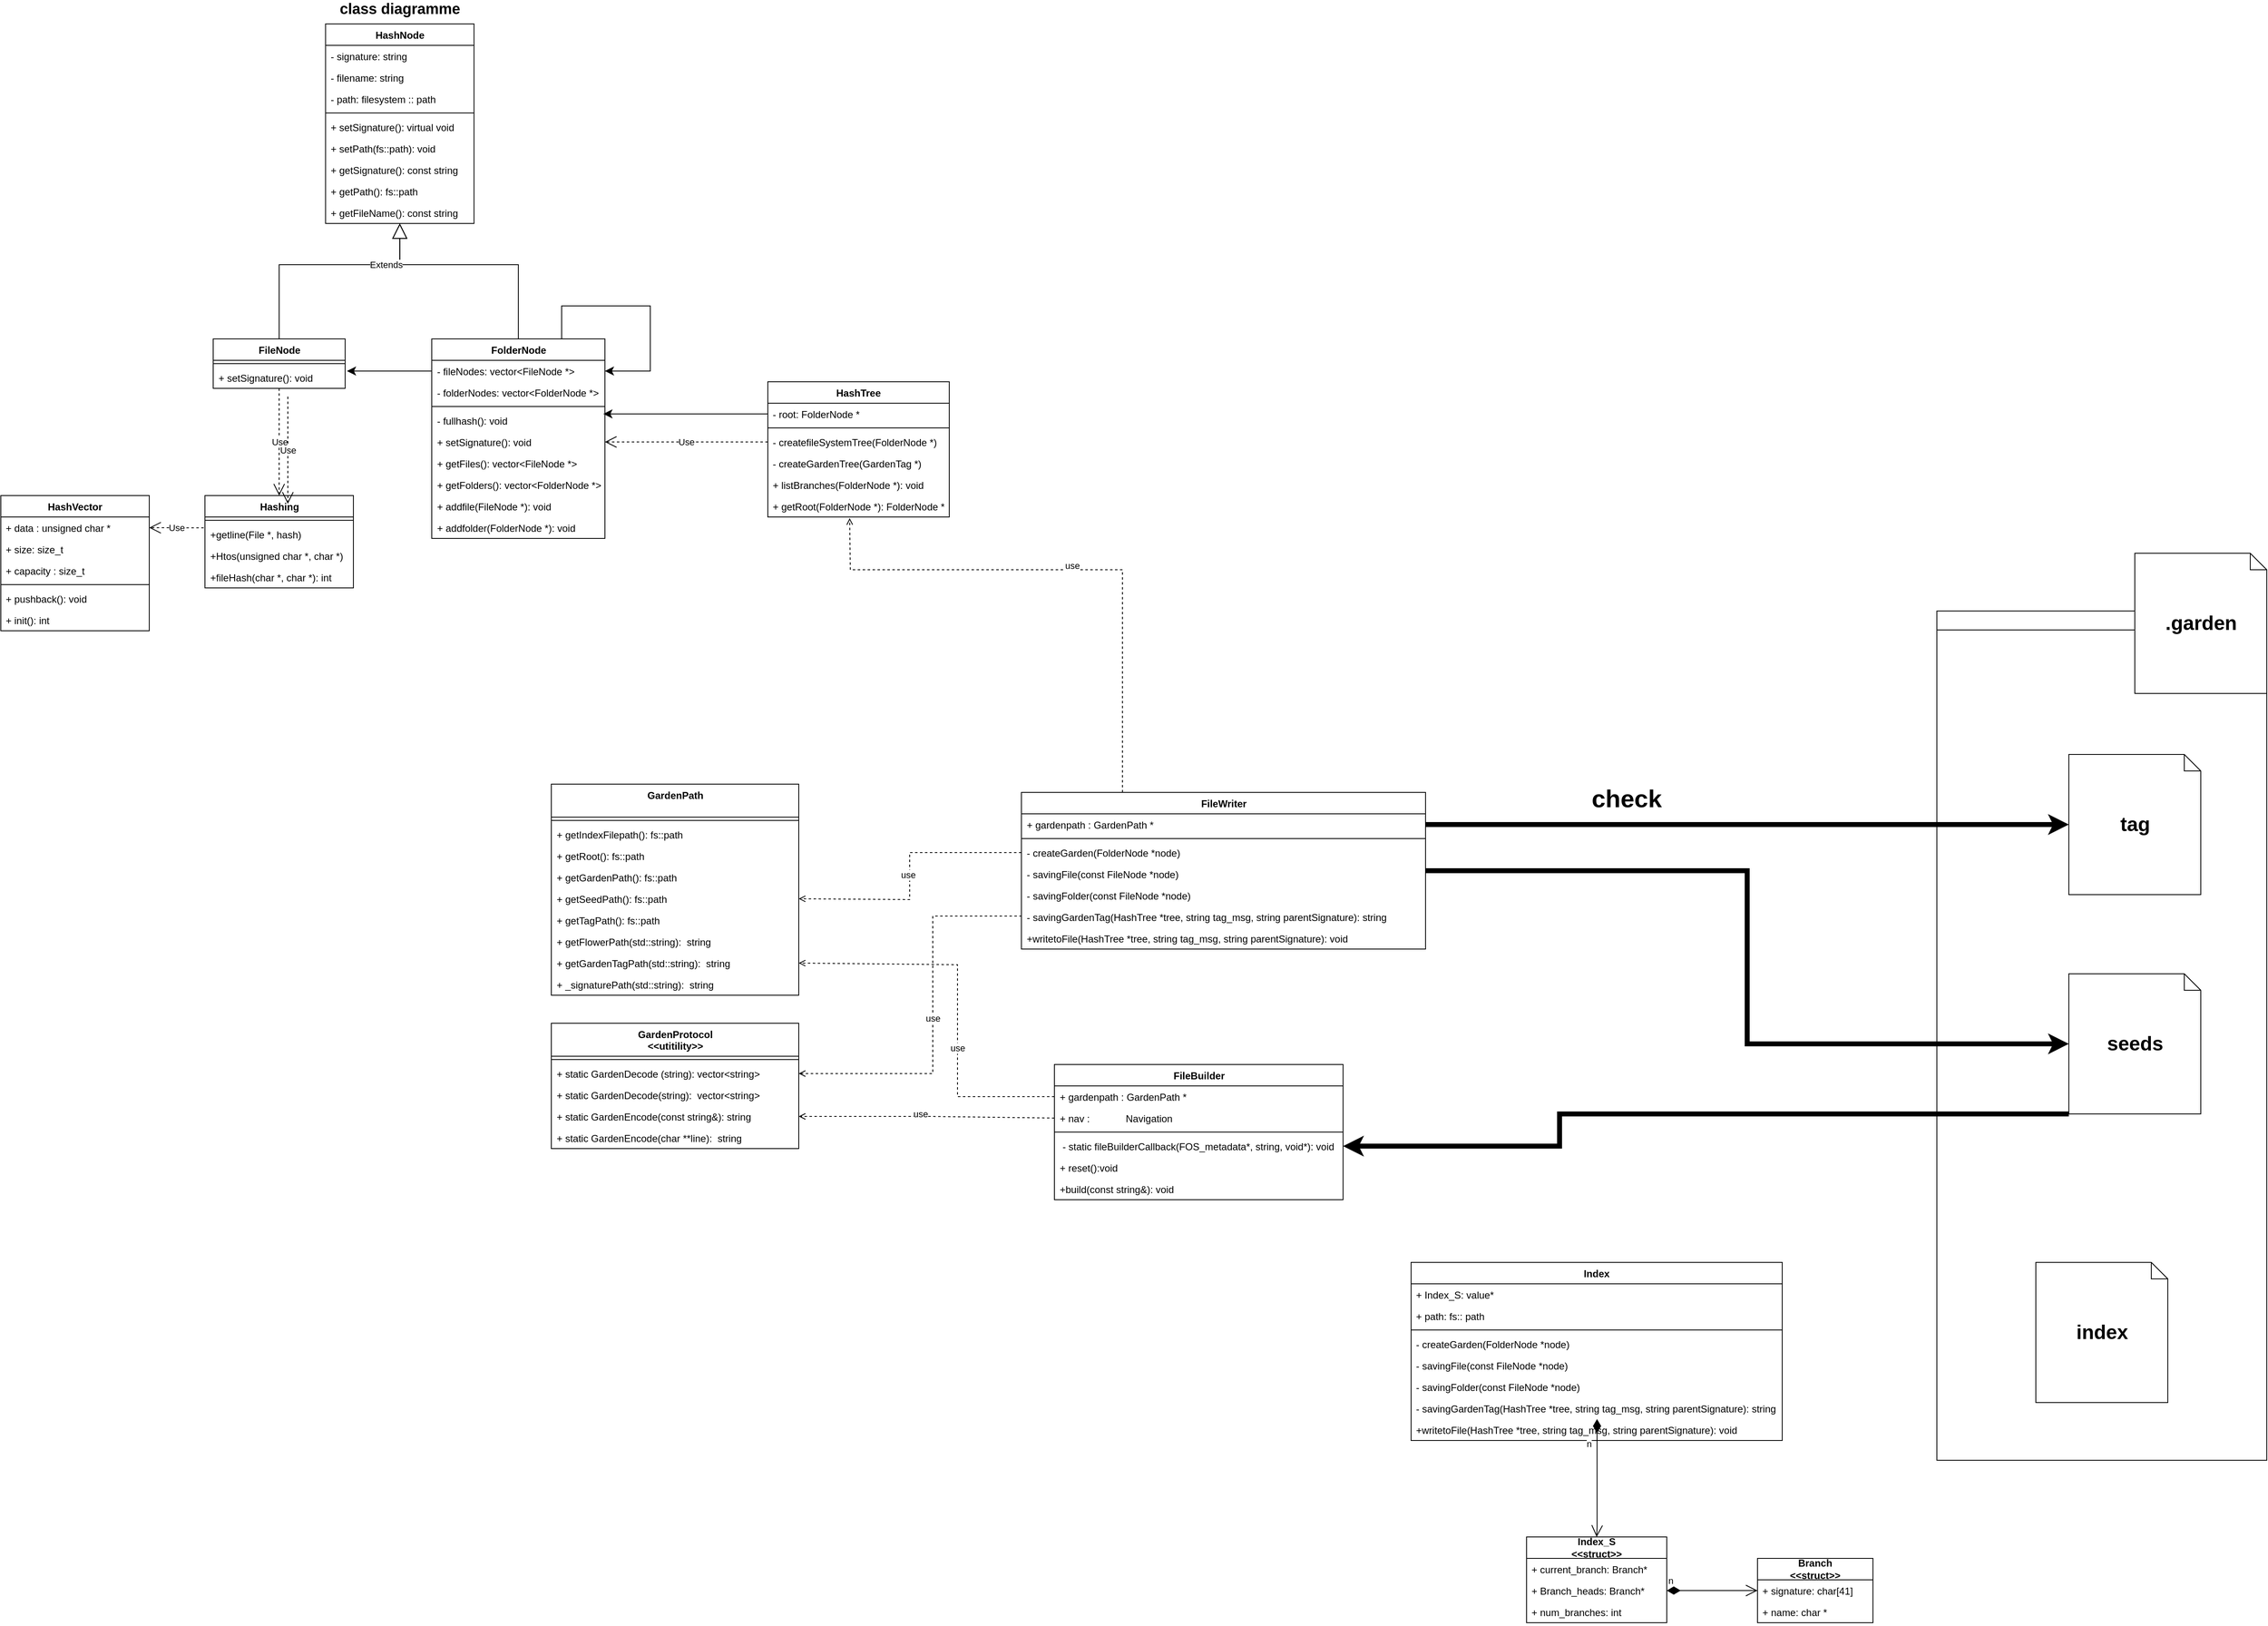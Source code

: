 <mxfile version="26.2.14">
  <diagram name="Page-1" id="80t52LJbAGnGbvyIK6xW">
    <mxGraphModel dx="524" dy="315" grid="1" gridSize="10" guides="1" tooltips="1" connect="1" arrows="1" fold="1" page="1" pageScale="1" pageWidth="3300" pageHeight="4681" math="0" shadow="0">
      <root>
        <mxCell id="0" />
        <mxCell id="1" parent="0" />
        <mxCell id="eEDwpuUCmtOsYJrFwXJy-1" value="HashNode" style="swimlane;fontStyle=1;align=center;verticalAlign=top;childLayout=stackLayout;horizontal=1;startSize=26;horizontalStack=0;resizeParent=1;resizeParentMax=0;resizeLast=0;collapsible=1;marginBottom=0;whiteSpace=wrap;html=1;" vertex="1" parent="1">
          <mxGeometry x="1563.75" y="1018" width="180" height="242" as="geometry" />
        </mxCell>
        <mxCell id="eEDwpuUCmtOsYJrFwXJy-2" value="- signature: string" style="text;strokeColor=none;fillColor=none;align=left;verticalAlign=top;spacingLeft=4;spacingRight=4;overflow=hidden;rotatable=0;points=[[0,0.5],[1,0.5]];portConstraint=eastwest;whiteSpace=wrap;html=1;" vertex="1" parent="eEDwpuUCmtOsYJrFwXJy-1">
          <mxGeometry y="26" width="180" height="26" as="geometry" />
        </mxCell>
        <mxCell id="eEDwpuUCmtOsYJrFwXJy-3" value="- filename: string" style="text;strokeColor=none;fillColor=none;align=left;verticalAlign=top;spacingLeft=4;spacingRight=4;overflow=hidden;rotatable=0;points=[[0,0.5],[1,0.5]];portConstraint=eastwest;whiteSpace=wrap;html=1;" vertex="1" parent="eEDwpuUCmtOsYJrFwXJy-1">
          <mxGeometry y="52" width="180" height="26" as="geometry" />
        </mxCell>
        <mxCell id="eEDwpuUCmtOsYJrFwXJy-4" value="- path: filesystem :: path" style="text;strokeColor=none;fillColor=none;align=left;verticalAlign=top;spacingLeft=4;spacingRight=4;overflow=hidden;rotatable=0;points=[[0,0.5],[1,0.5]];portConstraint=eastwest;whiteSpace=wrap;html=1;" vertex="1" parent="eEDwpuUCmtOsYJrFwXJy-1">
          <mxGeometry y="78" width="180" height="26" as="geometry" />
        </mxCell>
        <mxCell id="eEDwpuUCmtOsYJrFwXJy-5" value="" style="line;strokeWidth=1;fillColor=none;align=left;verticalAlign=middle;spacingTop=-1;spacingLeft=3;spacingRight=3;rotatable=0;labelPosition=right;points=[];portConstraint=eastwest;strokeColor=inherit;" vertex="1" parent="eEDwpuUCmtOsYJrFwXJy-1">
          <mxGeometry y="104" width="180" height="8" as="geometry" />
        </mxCell>
        <mxCell id="eEDwpuUCmtOsYJrFwXJy-6" value="+ setSignature(): virtual void" style="text;strokeColor=none;fillColor=none;align=left;verticalAlign=top;spacingLeft=4;spacingRight=4;overflow=hidden;rotatable=0;points=[[0,0.5],[1,0.5]];portConstraint=eastwest;whiteSpace=wrap;html=1;" vertex="1" parent="eEDwpuUCmtOsYJrFwXJy-1">
          <mxGeometry y="112" width="180" height="26" as="geometry" />
        </mxCell>
        <mxCell id="eEDwpuUCmtOsYJrFwXJy-7" value="+ setPath(fs::path): void" style="text;strokeColor=none;fillColor=none;align=left;verticalAlign=top;spacingLeft=4;spacingRight=4;overflow=hidden;rotatable=0;points=[[0,0.5],[1,0.5]];portConstraint=eastwest;whiteSpace=wrap;html=1;" vertex="1" parent="eEDwpuUCmtOsYJrFwXJy-1">
          <mxGeometry y="138" width="180" height="26" as="geometry" />
        </mxCell>
        <mxCell id="eEDwpuUCmtOsYJrFwXJy-8" value="+ getSignature(): const string" style="text;strokeColor=none;fillColor=none;align=left;verticalAlign=top;spacingLeft=4;spacingRight=4;overflow=hidden;rotatable=0;points=[[0,0.5],[1,0.5]];portConstraint=eastwest;whiteSpace=wrap;html=1;" vertex="1" parent="eEDwpuUCmtOsYJrFwXJy-1">
          <mxGeometry y="164" width="180" height="26" as="geometry" />
        </mxCell>
        <mxCell id="eEDwpuUCmtOsYJrFwXJy-9" value="+ getPath(): fs::path" style="text;strokeColor=none;fillColor=none;align=left;verticalAlign=top;spacingLeft=4;spacingRight=4;overflow=hidden;rotatable=0;points=[[0,0.5],[1,0.5]];portConstraint=eastwest;whiteSpace=wrap;html=1;" vertex="1" parent="eEDwpuUCmtOsYJrFwXJy-1">
          <mxGeometry y="190" width="180" height="26" as="geometry" />
        </mxCell>
        <mxCell id="eEDwpuUCmtOsYJrFwXJy-10" value="+ getFileName(): const string" style="text;strokeColor=none;fillColor=none;align=left;verticalAlign=top;spacingLeft=4;spacingRight=4;overflow=hidden;rotatable=0;points=[[0,0.5],[1,0.5]];portConstraint=eastwest;whiteSpace=wrap;html=1;" vertex="1" parent="eEDwpuUCmtOsYJrFwXJy-1">
          <mxGeometry y="216" width="180" height="26" as="geometry" />
        </mxCell>
        <mxCell id="eEDwpuUCmtOsYJrFwXJy-11" value="&lt;span style=&quot;font-size: 18px;&quot;&gt;&lt;b&gt;class diagramme&lt;/b&gt;&lt;/span&gt;" style="text;html=1;align=center;verticalAlign=middle;whiteSpace=wrap;rounded=0;" vertex="1" parent="1">
          <mxGeometry x="1573.75" y="990" width="160" height="20" as="geometry" />
        </mxCell>
        <mxCell id="eEDwpuUCmtOsYJrFwXJy-12" value="FolderNode" style="swimlane;fontStyle=1;align=center;verticalAlign=top;childLayout=stackLayout;horizontal=1;startSize=26;horizontalStack=0;resizeParent=1;resizeParentMax=0;resizeLast=0;collapsible=1;marginBottom=0;whiteSpace=wrap;html=1;" vertex="1" parent="1">
          <mxGeometry x="1692.5" y="1400" width="210" height="242" as="geometry" />
        </mxCell>
        <mxCell id="eEDwpuUCmtOsYJrFwXJy-13" value="- fileNodes: vector&amp;lt;FileNode *&amp;gt;" style="text;strokeColor=none;fillColor=none;align=left;verticalAlign=top;spacingLeft=4;spacingRight=4;overflow=hidden;rotatable=0;points=[[0,0.5],[1,0.5]];portConstraint=eastwest;whiteSpace=wrap;html=1;" vertex="1" parent="eEDwpuUCmtOsYJrFwXJy-12">
          <mxGeometry y="26" width="210" height="26" as="geometry" />
        </mxCell>
        <mxCell id="eEDwpuUCmtOsYJrFwXJy-14" value="- folderNodes: vector&amp;lt;FolderNode *&amp;gt;" style="text;strokeColor=none;fillColor=none;align=left;verticalAlign=top;spacingLeft=4;spacingRight=4;overflow=hidden;rotatable=0;points=[[0,0.5],[1,0.5]];portConstraint=eastwest;whiteSpace=wrap;html=1;" vertex="1" parent="eEDwpuUCmtOsYJrFwXJy-12">
          <mxGeometry y="52" width="210" height="26" as="geometry" />
        </mxCell>
        <mxCell id="eEDwpuUCmtOsYJrFwXJy-15" value="" style="line;strokeWidth=1;fillColor=none;align=left;verticalAlign=middle;spacingTop=-1;spacingLeft=3;spacingRight=3;rotatable=0;labelPosition=right;points=[];portConstraint=eastwest;strokeColor=inherit;" vertex="1" parent="eEDwpuUCmtOsYJrFwXJy-12">
          <mxGeometry y="78" width="210" height="8" as="geometry" />
        </mxCell>
        <mxCell id="eEDwpuUCmtOsYJrFwXJy-16" value="- fullhash(): void" style="text;strokeColor=none;fillColor=none;align=left;verticalAlign=top;spacingLeft=4;spacingRight=4;overflow=hidden;rotatable=0;points=[[0,0.5],[1,0.5]];portConstraint=eastwest;whiteSpace=wrap;html=1;" vertex="1" parent="eEDwpuUCmtOsYJrFwXJy-12">
          <mxGeometry y="86" width="210" height="26" as="geometry" />
        </mxCell>
        <mxCell id="eEDwpuUCmtOsYJrFwXJy-17" value="+ setSignature(): void" style="text;strokeColor=none;fillColor=none;align=left;verticalAlign=top;spacingLeft=4;spacingRight=4;overflow=hidden;rotatable=0;points=[[0,0.5],[1,0.5]];portConstraint=eastwest;whiteSpace=wrap;html=1;" vertex="1" parent="eEDwpuUCmtOsYJrFwXJy-12">
          <mxGeometry y="112" width="210" height="26" as="geometry" />
        </mxCell>
        <mxCell id="eEDwpuUCmtOsYJrFwXJy-18" value="+ get&lt;span style=&quot;color: rgba(0, 0, 0, 0); font-family: monospace; font-size: 0px; text-wrap-mode: nowrap;&quot;&gt;%3CmxGraphModel%3E%3Croot%3E%3CmxCell%20id%3D%220%22%2F%3E%3CmxCell%20id%3D%221%22%20parent%3D%220%22%2F%3E%3CmxCell%20id%3D%222%22%20value%3D%22%2B%20setSignature()%3A%20void%22%20style%3D%22text%3BstrokeColor%3Dnone%3BfillColor%3Dnone%3Balign%3Dleft%3BverticalAlign%3Dtop%3BspacingLeft%3D4%3BspacingRight%3D4%3Boverflow%3Dhidden%3Brotatable%3D0%3Bpoints%3D%5B%5B0%2C0.5%5D%2C%5B1%2C0.5%5D%5D%3BportConstraint%3Deastwest%3BwhiteSpace%3Dwrap%3Bhtml%3D1%3B%22%20vertex%3D%221%22%20parent%3D%221%22%3E%3CmxGeometry%20x%3D%22280%22%20y%3D%22540%22%20width%3D%22160%22%20height%3D%2226%22%20as%3D%22geometry%22%2F%3E%3C%2FmxCell%3E%3C%2Froot%3E%3C%2FmxGraphModel%3E&lt;/span&gt;Files(): vector&amp;lt;FileNode *&amp;gt;" style="text;strokeColor=none;fillColor=none;align=left;verticalAlign=top;spacingLeft=4;spacingRight=4;overflow=hidden;rotatable=0;points=[[0,0.5],[1,0.5]];portConstraint=eastwest;whiteSpace=wrap;html=1;" vertex="1" parent="eEDwpuUCmtOsYJrFwXJy-12">
          <mxGeometry y="138" width="210" height="26" as="geometry" />
        </mxCell>
        <mxCell id="eEDwpuUCmtOsYJrFwXJy-19" value="+ get&lt;span style=&quot;color: rgba(0, 0, 0, 0); font-family: monospace; font-size: 0px; text-wrap-mode: nowrap;&quot;&gt;%3CmxGraphModel%3E%3Croot%3E%3CmxCell%20id%3D%220%22%2F%3E%3CmxCell%20id%3D%221%22%20parent%3D%220%22%2F%3E%3CmxCell%20id%3D%222%22%20value%3D%22%2B%20setSignature()%3A%20void%22%20style%3D%22text%3BstrokeColor%3Dnone%3BfillColor%3Dnone%3Balign%3Dleft%3BverticalAlign%3Dtop%3BspacingLeft%3D4%3BspacingRight%3D4%3Boverflow%3Dhidden%3Brotatable%3D0%3Bpoints%3D%5B%5B0%2C0.5%5D%2C%5B1%2C0.5%5D%5D%3BportConstraint%3Deastwest%3BwhiteSpace%3Dwrap%3Bhtml%3D1%3B%22%20vertex%3D%221%22%20parent%3D%221%22%3E%3CmxGeometry%20x%3D%22280%22%20y%3D%22540%22%20width%3D%22160%22%20height%3D%2226%22%20as%3D%22geometry%22%2F%3E%3C%2FmxCell%3E%3C%2Froot%3E%3C%2FmxGraphModel%3E&lt;/span&gt;Folders(): vector&amp;lt;FolderNode *&amp;gt;" style="text;strokeColor=none;fillColor=none;align=left;verticalAlign=top;spacingLeft=4;spacingRight=4;overflow=hidden;rotatable=0;points=[[0,0.5],[1,0.5]];portConstraint=eastwest;whiteSpace=wrap;html=1;" vertex="1" parent="eEDwpuUCmtOsYJrFwXJy-12">
          <mxGeometry y="164" width="210" height="26" as="geometry" />
        </mxCell>
        <mxCell id="eEDwpuUCmtOsYJrFwXJy-20" value="+ addfile(FileNode *): void" style="text;strokeColor=none;fillColor=none;align=left;verticalAlign=top;spacingLeft=4;spacingRight=4;overflow=hidden;rotatable=0;points=[[0,0.5],[1,0.5]];portConstraint=eastwest;whiteSpace=wrap;html=1;" vertex="1" parent="eEDwpuUCmtOsYJrFwXJy-12">
          <mxGeometry y="190" width="210" height="26" as="geometry" />
        </mxCell>
        <mxCell id="eEDwpuUCmtOsYJrFwXJy-21" value="" style="edgeStyle=segmentEdgeStyle;endArrow=classic;html=1;curved=0;rounded=0;endSize=8;startSize=8;exitX=0.75;exitY=0;exitDx=0;exitDy=0;entryX=1;entryY=0.5;entryDx=0;entryDy=0;" edge="1" parent="eEDwpuUCmtOsYJrFwXJy-12" source="eEDwpuUCmtOsYJrFwXJy-12" target="eEDwpuUCmtOsYJrFwXJy-13">
          <mxGeometry width="50" height="50" relative="1" as="geometry">
            <mxPoint x="30" y="-15" as="sourcePoint" />
            <mxPoint x="-30" y="20" as="targetPoint" />
            <Array as="points">
              <mxPoint x="157" y="-40" />
              <mxPoint x="265" y="-40" />
              <mxPoint x="265" y="39" />
            </Array>
          </mxGeometry>
        </mxCell>
        <mxCell id="eEDwpuUCmtOsYJrFwXJy-22" value="+ addfolder&lt;span style=&quot;color: rgba(0, 0, 0, 0); font-family: monospace; font-size: 0px; text-wrap-mode: nowrap;&quot;&gt;%3CmxGraphModel%3E%3Croot%3E%3CmxCell%20id%3D%220%22%2F%3E%3CmxCell%20id%3D%221%22%20parent%3D%220%22%2F%3E%3CmxCell%20id%3D%222%22%20value%3D%22%2B%20setSignature()%3A%20void%22%20style%3D%22text%3BstrokeColor%3Dnone%3BfillColor%3Dnone%3Balign%3Dleft%3BverticalAlign%3Dtop%3BspacingLeft%3D4%3BspacingRight%3D4%3Boverflow%3Dhidden%3Brotatable%3D0%3Bpoints%3D%5B%5B0%2C0.5%5D%2C%5B1%2C0.5%5D%5D%3BportConstraint%3Deastwest%3BwhiteSpace%3Dwrap%3Bhtml%3D1%3B%22%20vertex%3D%221%22%20parent%3D%221%22%3E%3CmxGeometry%20x%3D%22280%22%20y%3D%22540%22%20width%3D%22160%22%20height%3D%2226%22%20as%3D%22geometry%22%2F%3E%3C%2FmxCell%3E%3C%2Froot%3E%3C%2FmxGraphMo&lt;/span&gt;(FolderNode *): void" style="text;strokeColor=none;fillColor=none;align=left;verticalAlign=top;spacingLeft=4;spacingRight=4;overflow=hidden;rotatable=0;points=[[0,0.5],[1,0.5]];portConstraint=eastwest;whiteSpace=wrap;html=1;" vertex="1" parent="eEDwpuUCmtOsYJrFwXJy-12">
          <mxGeometry y="216" width="210" height="26" as="geometry" />
        </mxCell>
        <mxCell id="eEDwpuUCmtOsYJrFwXJy-23" value="FileNode" style="swimlane;fontStyle=1;align=center;verticalAlign=top;childLayout=stackLayout;horizontal=1;startSize=26;horizontalStack=0;resizeParent=1;resizeParentMax=0;resizeLast=0;collapsible=1;marginBottom=0;whiteSpace=wrap;html=1;" vertex="1" parent="1">
          <mxGeometry x="1427.5" y="1400" width="160" height="60" as="geometry" />
        </mxCell>
        <mxCell id="eEDwpuUCmtOsYJrFwXJy-24" value="" style="line;strokeWidth=1;fillColor=none;align=left;verticalAlign=middle;spacingTop=-1;spacingLeft=3;spacingRight=3;rotatable=0;labelPosition=right;points=[];portConstraint=eastwest;strokeColor=inherit;" vertex="1" parent="eEDwpuUCmtOsYJrFwXJy-23">
          <mxGeometry y="26" width="160" height="8" as="geometry" />
        </mxCell>
        <mxCell id="eEDwpuUCmtOsYJrFwXJy-25" value="+ setSignature(): void" style="text;strokeColor=none;fillColor=none;align=left;verticalAlign=top;spacingLeft=4;spacingRight=4;overflow=hidden;rotatable=0;points=[[0,0.5],[1,0.5]];portConstraint=eastwest;whiteSpace=wrap;html=1;" vertex="1" parent="eEDwpuUCmtOsYJrFwXJy-23">
          <mxGeometry y="34" width="160" height="26" as="geometry" />
        </mxCell>
        <mxCell id="eEDwpuUCmtOsYJrFwXJy-26" value="" style="edgeStyle=segmentEdgeStyle;endArrow=classic;html=1;curved=0;rounded=0;endSize=8;startSize=8;entryX=1.014;entryY=0.205;entryDx=0;entryDy=0;exitX=0;exitY=0.5;exitDx=0;exitDy=0;entryPerimeter=0;" edge="1" parent="1" source="eEDwpuUCmtOsYJrFwXJy-13" target="eEDwpuUCmtOsYJrFwXJy-25">
          <mxGeometry width="50" height="50" relative="1" as="geometry">
            <mxPoint x="1667.5" y="1377" as="sourcePoint" />
            <mxPoint x="1617.5" y="1532" as="targetPoint" />
          </mxGeometry>
        </mxCell>
        <mxCell id="eEDwpuUCmtOsYJrFwXJy-27" value="" style="endArrow=block;endSize=16;endFill=0;html=1;rounded=0;exitX=0.5;exitY=0;exitDx=0;exitDy=0;entryX=0.5;entryY=1;entryDx=0;entryDy=0;" edge="1" parent="1" source="eEDwpuUCmtOsYJrFwXJy-12" target="eEDwpuUCmtOsYJrFwXJy-1">
          <mxGeometry width="160" relative="1" as="geometry">
            <mxPoint x="1613.75" y="1252.57" as="sourcePoint" />
            <mxPoint x="1653.75" y="1204" as="targetPoint" />
            <Array as="points">
              <mxPoint x="1797.5" y="1310" />
              <mxPoint x="1653.75" y="1310" />
            </Array>
          </mxGeometry>
        </mxCell>
        <mxCell id="eEDwpuUCmtOsYJrFwXJy-28" value="Extends" style="endArrow=block;endSize=16;endFill=0;html=1;rounded=0;entryX=0.5;entryY=1;entryDx=0;entryDy=0;exitX=0.5;exitY=0;exitDx=0;exitDy=0;" edge="1" parent="1" source="eEDwpuUCmtOsYJrFwXJy-23" target="eEDwpuUCmtOsYJrFwXJy-1">
          <mxGeometry x="0.533" width="160" relative="1" as="geometry">
            <mxPoint x="1893.75" y="1294" as="sourcePoint" />
            <mxPoint x="2053.75" y="1294" as="targetPoint" />
            <Array as="points">
              <mxPoint x="1507.5" y="1310" />
              <mxPoint x="1653.75" y="1310" />
            </Array>
            <mxPoint as="offset" />
          </mxGeometry>
        </mxCell>
        <mxCell id="eEDwpuUCmtOsYJrFwXJy-29" value="Use" style="endArrow=open;endSize=12;dashed=1;html=1;rounded=0;entryX=0.5;entryY=0;entryDx=0;entryDy=0;" edge="1" parent="1" source="eEDwpuUCmtOsYJrFwXJy-23" target="eEDwpuUCmtOsYJrFwXJy-30">
          <mxGeometry width="160" relative="1" as="geometry">
            <mxPoint x="1873.75" y="1460" as="sourcePoint" />
            <mxPoint x="2013.75" y="1457" as="targetPoint" />
          </mxGeometry>
        </mxCell>
        <mxCell id="eEDwpuUCmtOsYJrFwXJy-30" value="Hashing" style="swimlane;fontStyle=1;align=center;verticalAlign=top;childLayout=stackLayout;horizontal=1;startSize=26;horizontalStack=0;resizeParent=1;resizeParentMax=0;resizeLast=0;collapsible=1;marginBottom=0;whiteSpace=wrap;html=1;" vertex="1" parent="1">
          <mxGeometry x="1417.5" y="1590" width="180" height="112" as="geometry" />
        </mxCell>
        <mxCell id="eEDwpuUCmtOsYJrFwXJy-31" value="" style="line;strokeWidth=1;fillColor=none;align=left;verticalAlign=middle;spacingTop=-1;spacingLeft=3;spacingRight=3;rotatable=0;labelPosition=right;points=[];portConstraint=eastwest;strokeColor=inherit;" vertex="1" parent="eEDwpuUCmtOsYJrFwXJy-30">
          <mxGeometry y="26" width="180" height="8" as="geometry" />
        </mxCell>
        <mxCell id="eEDwpuUCmtOsYJrFwXJy-32" value="+getline(File *, hash)" style="text;strokeColor=none;fillColor=none;align=left;verticalAlign=top;spacingLeft=4;spacingRight=4;overflow=hidden;rotatable=0;points=[[0,0.5],[1,0.5]];portConstraint=eastwest;whiteSpace=wrap;html=1;" vertex="1" parent="eEDwpuUCmtOsYJrFwXJy-30">
          <mxGeometry y="34" width="180" height="26" as="geometry" />
        </mxCell>
        <mxCell id="eEDwpuUCmtOsYJrFwXJy-33" value="+Htos(unsigned char *, char *)" style="text;strokeColor=none;fillColor=none;align=left;verticalAlign=top;spacingLeft=4;spacingRight=4;overflow=hidden;rotatable=0;points=[[0,0.5],[1,0.5]];portConstraint=eastwest;whiteSpace=wrap;html=1;" vertex="1" parent="eEDwpuUCmtOsYJrFwXJy-30">
          <mxGeometry y="60" width="180" height="26" as="geometry" />
        </mxCell>
        <mxCell id="eEDwpuUCmtOsYJrFwXJy-34" value="+fileHash(char *, char *): int" style="text;strokeColor=none;fillColor=none;align=left;verticalAlign=top;spacingLeft=4;spacingRight=4;overflow=hidden;rotatable=0;points=[[0,0.5],[1,0.5]];portConstraint=eastwest;whiteSpace=wrap;html=1;" vertex="1" parent="eEDwpuUCmtOsYJrFwXJy-30">
          <mxGeometry y="86" width="180" height="26" as="geometry" />
        </mxCell>
        <mxCell id="eEDwpuUCmtOsYJrFwXJy-35" value="HashVector" style="swimlane;fontStyle=1;align=center;verticalAlign=top;childLayout=stackLayout;horizontal=1;startSize=26;horizontalStack=0;resizeParent=1;resizeParentMax=0;resizeLast=0;collapsible=1;marginBottom=0;whiteSpace=wrap;html=1;" vertex="1" parent="1">
          <mxGeometry x="1170" y="1590" width="180" height="164" as="geometry" />
        </mxCell>
        <mxCell id="eEDwpuUCmtOsYJrFwXJy-36" value="+ data : unsigned char *" style="text;strokeColor=none;fillColor=none;align=left;verticalAlign=top;spacingLeft=4;spacingRight=4;overflow=hidden;rotatable=0;points=[[0,0.5],[1,0.5]];portConstraint=eastwest;whiteSpace=wrap;html=1;" vertex="1" parent="eEDwpuUCmtOsYJrFwXJy-35">
          <mxGeometry y="26" width="180" height="26" as="geometry" />
        </mxCell>
        <mxCell id="eEDwpuUCmtOsYJrFwXJy-37" value="+ size: size_t" style="text;strokeColor=none;fillColor=none;align=left;verticalAlign=top;spacingLeft=4;spacingRight=4;overflow=hidden;rotatable=0;points=[[0,0.5],[1,0.5]];portConstraint=eastwest;whiteSpace=wrap;html=1;" vertex="1" parent="eEDwpuUCmtOsYJrFwXJy-35">
          <mxGeometry y="52" width="180" height="26" as="geometry" />
        </mxCell>
        <mxCell id="eEDwpuUCmtOsYJrFwXJy-38" value="+ capacity : size_t" style="text;strokeColor=none;fillColor=none;align=left;verticalAlign=top;spacingLeft=4;spacingRight=4;overflow=hidden;rotatable=0;points=[[0,0.5],[1,0.5]];portConstraint=eastwest;whiteSpace=wrap;html=1;" vertex="1" parent="eEDwpuUCmtOsYJrFwXJy-35">
          <mxGeometry y="78" width="180" height="26" as="geometry" />
        </mxCell>
        <mxCell id="eEDwpuUCmtOsYJrFwXJy-39" value="" style="line;strokeWidth=1;fillColor=none;align=left;verticalAlign=middle;spacingTop=-1;spacingLeft=3;spacingRight=3;rotatable=0;labelPosition=right;points=[];portConstraint=eastwest;strokeColor=inherit;" vertex="1" parent="eEDwpuUCmtOsYJrFwXJy-35">
          <mxGeometry y="104" width="180" height="8" as="geometry" />
        </mxCell>
        <mxCell id="eEDwpuUCmtOsYJrFwXJy-40" value="+ pushback(): void" style="text;strokeColor=none;fillColor=none;align=left;verticalAlign=top;spacingLeft=4;spacingRight=4;overflow=hidden;rotatable=0;points=[[0,0.5],[1,0.5]];portConstraint=eastwest;whiteSpace=wrap;html=1;" vertex="1" parent="eEDwpuUCmtOsYJrFwXJy-35">
          <mxGeometry y="112" width="180" height="26" as="geometry" />
        </mxCell>
        <mxCell id="eEDwpuUCmtOsYJrFwXJy-41" value="+ init(): int" style="text;strokeColor=none;fillColor=none;align=left;verticalAlign=top;spacingLeft=4;spacingRight=4;overflow=hidden;rotatable=0;points=[[0,0.5],[1,0.5]];portConstraint=eastwest;whiteSpace=wrap;html=1;" vertex="1" parent="eEDwpuUCmtOsYJrFwXJy-35">
          <mxGeometry y="138" width="180" height="26" as="geometry" />
        </mxCell>
        <mxCell id="eEDwpuUCmtOsYJrFwXJy-42" value="Use" style="endArrow=open;endSize=12;dashed=1;html=1;rounded=0;exitX=-0.008;exitY=0.197;exitDx=0;exitDy=0;entryX=1;entryY=0.5;entryDx=0;entryDy=0;exitPerimeter=0;" edge="1" parent="1" source="eEDwpuUCmtOsYJrFwXJy-32" target="eEDwpuUCmtOsYJrFwXJy-36">
          <mxGeometry width="160" relative="1" as="geometry">
            <mxPoint x="2133.75" y="1439.57" as="sourcePoint" />
            <mxPoint x="2223.75" y="1439.57" as="targetPoint" />
          </mxGeometry>
        </mxCell>
        <mxCell id="eEDwpuUCmtOsYJrFwXJy-43" value="HashTree" style="swimlane;fontStyle=1;align=center;verticalAlign=top;childLayout=stackLayout;horizontal=1;startSize=26;horizontalStack=0;resizeParent=1;resizeParentMax=0;resizeLast=0;collapsible=1;marginBottom=0;whiteSpace=wrap;html=1;" vertex="1" parent="1">
          <mxGeometry x="2100" y="1452" width="220" height="164" as="geometry" />
        </mxCell>
        <mxCell id="eEDwpuUCmtOsYJrFwXJy-44" value="- root: FolderNode *" style="text;strokeColor=none;fillColor=none;align=left;verticalAlign=top;spacingLeft=4;spacingRight=4;overflow=hidden;rotatable=0;points=[[0,0.5],[1,0.5]];portConstraint=eastwest;whiteSpace=wrap;html=1;" vertex="1" parent="eEDwpuUCmtOsYJrFwXJy-43">
          <mxGeometry y="26" width="220" height="26" as="geometry" />
        </mxCell>
        <mxCell id="eEDwpuUCmtOsYJrFwXJy-45" value="" style="line;strokeWidth=1;fillColor=none;align=left;verticalAlign=middle;spacingTop=-1;spacingLeft=3;spacingRight=3;rotatable=0;labelPosition=right;points=[];portConstraint=eastwest;strokeColor=inherit;" vertex="1" parent="eEDwpuUCmtOsYJrFwXJy-43">
          <mxGeometry y="52" width="220" height="8" as="geometry" />
        </mxCell>
        <mxCell id="eEDwpuUCmtOsYJrFwXJy-46" value="- createfileSystemTree(FolderNode *)" style="text;strokeColor=none;fillColor=none;align=left;verticalAlign=top;spacingLeft=4;spacingRight=4;overflow=hidden;rotatable=0;points=[[0,0.5],[1,0.5]];portConstraint=eastwest;whiteSpace=wrap;html=1;" vertex="1" parent="eEDwpuUCmtOsYJrFwXJy-43">
          <mxGeometry y="60" width="220" height="26" as="geometry" />
        </mxCell>
        <mxCell id="eEDwpuUCmtOsYJrFwXJy-47" value="- createGardenTree(GardenTag *)" style="text;strokeColor=none;fillColor=none;align=left;verticalAlign=top;spacingLeft=4;spacingRight=4;overflow=hidden;rotatable=0;points=[[0,0.5],[1,0.5]];portConstraint=eastwest;whiteSpace=wrap;html=1;" vertex="1" parent="eEDwpuUCmtOsYJrFwXJy-43">
          <mxGeometry y="86" width="220" height="26" as="geometry" />
        </mxCell>
        <mxCell id="eEDwpuUCmtOsYJrFwXJy-48" value="+ listBranches(FolderNode *): void" style="text;strokeColor=none;fillColor=none;align=left;verticalAlign=top;spacingLeft=4;spacingRight=4;overflow=hidden;rotatable=0;points=[[0,0.5],[1,0.5]];portConstraint=eastwest;whiteSpace=wrap;html=1;" vertex="1" parent="eEDwpuUCmtOsYJrFwXJy-43">
          <mxGeometry y="112" width="220" height="26" as="geometry" />
        </mxCell>
        <mxCell id="eEDwpuUCmtOsYJrFwXJy-49" value="+ getRoot(FolderNode *): FolderNode *" style="text;strokeColor=none;fillColor=none;align=left;verticalAlign=top;spacingLeft=4;spacingRight=4;overflow=hidden;rotatable=0;points=[[0,0.5],[1,0.5]];portConstraint=eastwest;whiteSpace=wrap;html=1;" vertex="1" parent="eEDwpuUCmtOsYJrFwXJy-43">
          <mxGeometry y="138" width="220" height="26" as="geometry" />
        </mxCell>
        <mxCell id="eEDwpuUCmtOsYJrFwXJy-50" value="" style="edgeStyle=segmentEdgeStyle;endArrow=classic;html=1;curved=0;rounded=0;endSize=8;startSize=8;exitX=0;exitY=0.5;exitDx=0;exitDy=0;entryX=0.991;entryY=0.195;entryDx=0;entryDy=0;entryPerimeter=0;" edge="1" parent="1" source="eEDwpuUCmtOsYJrFwXJy-44" target="eEDwpuUCmtOsYJrFwXJy-16">
          <mxGeometry width="50" height="50" relative="1" as="geometry">
            <mxPoint x="1910.98" y="1528.95" as="sourcePoint" />
            <mxPoint x="1962.98" y="1567.95" as="targetPoint" />
            <Array as="points" />
          </mxGeometry>
        </mxCell>
        <mxCell id="eEDwpuUCmtOsYJrFwXJy-51" value="Use" style="endArrow=open;endSize=12;dashed=1;html=1;rounded=0;exitX=0;exitY=0.5;exitDx=0;exitDy=0;entryX=1;entryY=0.5;entryDx=0;entryDy=0;" edge="1" parent="1" source="eEDwpuUCmtOsYJrFwXJy-46" target="eEDwpuUCmtOsYJrFwXJy-17">
          <mxGeometry width="160" relative="1" as="geometry">
            <mxPoint x="1950" y="1529" as="sourcePoint" />
            <mxPoint x="2110" y="1529" as="targetPoint" />
          </mxGeometry>
        </mxCell>
        <mxCell id="eEDwpuUCmtOsYJrFwXJy-52" value="GardenProtocol&lt;div&gt;&amp;lt;&amp;lt;utitility&amp;gt;&amp;gt;&lt;/div&gt;" style="swimlane;fontStyle=1;align=center;verticalAlign=top;childLayout=stackLayout;horizontal=1;startSize=40;horizontalStack=0;resizeParent=1;resizeParentMax=0;resizeLast=0;collapsible=1;marginBottom=0;whiteSpace=wrap;html=1;" vertex="1" parent="1">
          <mxGeometry x="1837.5" y="2230" width="300" height="152" as="geometry" />
        </mxCell>
        <mxCell id="eEDwpuUCmtOsYJrFwXJy-54" value="" style="line;strokeWidth=1;fillColor=none;align=left;verticalAlign=middle;spacingTop=-1;spacingLeft=3;spacingRight=3;rotatable=0;labelPosition=right;points=[];portConstraint=eastwest;strokeColor=inherit;" vertex="1" parent="eEDwpuUCmtOsYJrFwXJy-52">
          <mxGeometry y="40" width="300" height="8" as="geometry" />
        </mxCell>
        <mxCell id="eEDwpuUCmtOsYJrFwXJy-55" value="+ static GardenDecode (string): vector&amp;lt;string&amp;gt;" style="text;strokeColor=none;fillColor=none;align=left;verticalAlign=top;spacingLeft=4;spacingRight=4;overflow=hidden;rotatable=0;points=[[0,0.5],[1,0.5]];portConstraint=eastwest;whiteSpace=wrap;html=1;" vertex="1" parent="eEDwpuUCmtOsYJrFwXJy-52">
          <mxGeometry y="48" width="300" height="26" as="geometry" />
        </mxCell>
        <mxCell id="eEDwpuUCmtOsYJrFwXJy-56" value="+ static GardenDecode(string):&amp;nbsp; vector&amp;lt;string&amp;gt;" style="text;strokeColor=none;fillColor=none;align=left;verticalAlign=top;spacingLeft=4;spacingRight=4;overflow=hidden;rotatable=0;points=[[0,0.5],[1,0.5]];portConstraint=eastwest;whiteSpace=wrap;html=1;" vertex="1" parent="eEDwpuUCmtOsYJrFwXJy-52">
          <mxGeometry y="74" width="300" height="26" as="geometry" />
        </mxCell>
        <mxCell id="eEDwpuUCmtOsYJrFwXJy-53" value="+ static GardenEncode(const string&amp;amp;): string" style="text;strokeColor=none;fillColor=none;align=left;verticalAlign=top;spacingLeft=4;spacingRight=4;overflow=hidden;rotatable=0;points=[[0,0.5],[1,0.5]];portConstraint=eastwest;whiteSpace=wrap;html=1;" vertex="1" parent="eEDwpuUCmtOsYJrFwXJy-52">
          <mxGeometry y="100" width="300" height="26" as="geometry" />
        </mxCell>
        <mxCell id="eEDwpuUCmtOsYJrFwXJy-63" value="+ static GardenEncode(char **line):&amp;nbsp; string" style="text;strokeColor=none;fillColor=none;align=left;verticalAlign=top;spacingLeft=4;spacingRight=4;overflow=hidden;rotatable=0;points=[[0,0.5],[1,0.5]];portConstraint=eastwest;whiteSpace=wrap;html=1;" vertex="1" parent="eEDwpuUCmtOsYJrFwXJy-52">
          <mxGeometry y="126" width="300" height="26" as="geometry" />
        </mxCell>
        <mxCell id="eEDwpuUCmtOsYJrFwXJy-64" value="FileBuilder" style="swimlane;fontStyle=1;align=center;verticalAlign=top;childLayout=stackLayout;horizontal=1;startSize=26;horizontalStack=0;resizeParent=1;resizeParentMax=0;resizeLast=0;collapsible=1;marginBottom=0;whiteSpace=wrap;html=1;" vertex="1" parent="1">
          <mxGeometry x="2447.5" y="2280" width="350" height="164" as="geometry" />
        </mxCell>
        <mxCell id="eEDwpuUCmtOsYJrFwXJy-70" value="+ gardenpath : GardenPath *" style="text;strokeColor=none;fillColor=none;align=left;verticalAlign=top;spacingLeft=4;spacingRight=4;overflow=hidden;rotatable=0;points=[[0,0.5],[1,0.5]];portConstraint=eastwest;whiteSpace=wrap;html=1;" vertex="1" parent="eEDwpuUCmtOsYJrFwXJy-64">
          <mxGeometry y="26" width="350" height="26" as="geometry" />
        </mxCell>
        <mxCell id="eEDwpuUCmtOsYJrFwXJy-71" value="+ nav : &lt;span style=&quot;white-space: pre;&quot;&gt;&#x9;&lt;/span&gt;&lt;span style=&quot;white-space: pre;&quot;&gt;&#x9;&lt;/span&gt;Navigation" style="text;strokeColor=none;fillColor=none;align=left;verticalAlign=top;spacingLeft=4;spacingRight=4;overflow=hidden;rotatable=0;points=[[0,0.5],[1,0.5]];portConstraint=eastwest;whiteSpace=wrap;html=1;" vertex="1" parent="eEDwpuUCmtOsYJrFwXJy-64">
          <mxGeometry y="52" width="350" height="26" as="geometry" />
        </mxCell>
        <mxCell id="eEDwpuUCmtOsYJrFwXJy-65" value="" style="line;strokeWidth=1;fillColor=none;align=left;verticalAlign=middle;spacingTop=-1;spacingLeft=3;spacingRight=3;rotatable=0;labelPosition=right;points=[];portConstraint=eastwest;strokeColor=inherit;" vertex="1" parent="eEDwpuUCmtOsYJrFwXJy-64">
          <mxGeometry y="78" width="350" height="8" as="geometry" />
        </mxCell>
        <mxCell id="eEDwpuUCmtOsYJrFwXJy-66" value="&amp;nbsp;- static fileBuilderCallback(FOS_metadata*, string, void*): void" style="text;strokeColor=none;fillColor=none;align=left;verticalAlign=top;spacingLeft=4;spacingRight=4;overflow=hidden;rotatable=0;points=[[0,0.5],[1,0.5]];portConstraint=eastwest;whiteSpace=wrap;html=1;" vertex="1" parent="eEDwpuUCmtOsYJrFwXJy-64">
          <mxGeometry y="86" width="350" height="26" as="geometry" />
        </mxCell>
        <mxCell id="eEDwpuUCmtOsYJrFwXJy-67" value="+ reset():void&amp;nbsp;" style="text;strokeColor=none;fillColor=none;align=left;verticalAlign=top;spacingLeft=4;spacingRight=4;overflow=hidden;rotatable=0;points=[[0,0.5],[1,0.5]];portConstraint=eastwest;whiteSpace=wrap;html=1;" vertex="1" parent="eEDwpuUCmtOsYJrFwXJy-64">
          <mxGeometry y="112" width="350" height="26" as="geometry" />
        </mxCell>
        <mxCell id="eEDwpuUCmtOsYJrFwXJy-68" value="+build(const string&amp;amp;): void" style="text;strokeColor=none;fillColor=none;align=left;verticalAlign=top;spacingLeft=4;spacingRight=4;overflow=hidden;rotatable=0;points=[[0,0.5],[1,0.5]];portConstraint=eastwest;whiteSpace=wrap;html=1;" vertex="1" parent="eEDwpuUCmtOsYJrFwXJy-64">
          <mxGeometry y="138" width="350" height="26" as="geometry" />
        </mxCell>
        <mxCell id="eEDwpuUCmtOsYJrFwXJy-73" value="" style="endArrow=open;dashed=1;html=1;rounded=0;endFill=0;exitX=0;exitY=0.5;exitDx=0;exitDy=0;entryX=1;entryY=0.5;entryDx=0;entryDy=0;" edge="1" parent="1" source="eEDwpuUCmtOsYJrFwXJy-71" target="eEDwpuUCmtOsYJrFwXJy-53">
          <mxGeometry width="50" height="50" relative="1" as="geometry">
            <mxPoint x="2877.5" y="2364" as="sourcePoint" />
            <mxPoint x="2927.5" y="2314" as="targetPoint" />
            <Array as="points">
              <mxPoint x="2297.5" y="2343" />
            </Array>
          </mxGeometry>
        </mxCell>
        <mxCell id="eEDwpuUCmtOsYJrFwXJy-74" value="use" style="edgeLabel;html=1;align=center;verticalAlign=middle;resizable=0;points=[];" vertex="1" connectable="0" parent="eEDwpuUCmtOsYJrFwXJy-73">
          <mxGeometry x="0.003" y="-3" relative="1" as="geometry">
            <mxPoint x="-7" as="offset" />
          </mxGeometry>
        </mxCell>
        <mxCell id="eEDwpuUCmtOsYJrFwXJy-76" value="FileWriter" style="swimlane;fontStyle=1;align=center;verticalAlign=top;childLayout=stackLayout;horizontal=1;startSize=26;horizontalStack=0;resizeParent=1;resizeParentMax=0;resizeLast=0;collapsible=1;marginBottom=0;whiteSpace=wrap;html=1;" vertex="1" parent="1">
          <mxGeometry x="2407.5" y="1950" width="490" height="190" as="geometry" />
        </mxCell>
        <mxCell id="eEDwpuUCmtOsYJrFwXJy-77" value="+ gardenpath : GardenPath *" style="text;strokeColor=none;fillColor=none;align=left;verticalAlign=top;spacingLeft=4;spacingRight=4;overflow=hidden;rotatable=0;points=[[0,0.5],[1,0.5]];portConstraint=eastwest;whiteSpace=wrap;html=1;" vertex="1" parent="eEDwpuUCmtOsYJrFwXJy-76">
          <mxGeometry y="26" width="490" height="26" as="geometry" />
        </mxCell>
        <mxCell id="eEDwpuUCmtOsYJrFwXJy-79" value="" style="line;strokeWidth=1;fillColor=none;align=left;verticalAlign=middle;spacingTop=-1;spacingLeft=3;spacingRight=3;rotatable=0;labelPosition=right;points=[];portConstraint=eastwest;strokeColor=inherit;" vertex="1" parent="eEDwpuUCmtOsYJrFwXJy-76">
          <mxGeometry y="52" width="490" height="8" as="geometry" />
        </mxCell>
        <mxCell id="eEDwpuUCmtOsYJrFwXJy-80" value="- createGarden(FolderNode *node)" style="text;strokeColor=none;fillColor=none;align=left;verticalAlign=top;spacingLeft=4;spacingRight=4;overflow=hidden;rotatable=0;points=[[0,0.5],[1,0.5]];portConstraint=eastwest;whiteSpace=wrap;html=1;" vertex="1" parent="eEDwpuUCmtOsYJrFwXJy-76">
          <mxGeometry y="60" width="490" height="26" as="geometry" />
        </mxCell>
        <mxCell id="eEDwpuUCmtOsYJrFwXJy-105" value="- savingFile(const FileNode *node)" style="text;strokeColor=none;fillColor=none;align=left;verticalAlign=top;spacingLeft=4;spacingRight=4;overflow=hidden;rotatable=0;points=[[0,0.5],[1,0.5]];portConstraint=eastwest;whiteSpace=wrap;html=1;" vertex="1" parent="eEDwpuUCmtOsYJrFwXJy-76">
          <mxGeometry y="86" width="490" height="26" as="geometry" />
        </mxCell>
        <mxCell id="eEDwpuUCmtOsYJrFwXJy-106" value="- savingFolder(const FileNode *node)" style="text;strokeColor=none;fillColor=none;align=left;verticalAlign=top;spacingLeft=4;spacingRight=4;overflow=hidden;rotatable=0;points=[[0,0.5],[1,0.5]];portConstraint=eastwest;whiteSpace=wrap;html=1;" vertex="1" parent="eEDwpuUCmtOsYJrFwXJy-76">
          <mxGeometry y="112" width="490" height="26" as="geometry" />
        </mxCell>
        <mxCell id="eEDwpuUCmtOsYJrFwXJy-107" value="- savingGardenTag(HashTree *tree, string tag_msg,&amp;nbsp;&lt;span style=&quot;background-color: transparent; color: light-dark(rgb(0, 0, 0), rgb(255, 255, 255));&quot;&gt;string parentSignature): string&lt;/span&gt;" style="text;strokeColor=none;fillColor=none;align=left;verticalAlign=top;spacingLeft=4;spacingRight=4;overflow=hidden;rotatable=0;points=[[0,0.5],[1,0.5]];portConstraint=eastwest;whiteSpace=wrap;html=1;" vertex="1" parent="eEDwpuUCmtOsYJrFwXJy-76">
          <mxGeometry y="138" width="490" height="26" as="geometry" />
        </mxCell>
        <mxCell id="eEDwpuUCmtOsYJrFwXJy-82" value="+writetoFile(HashTree *tree, string tag_msg,&amp;nbsp;&lt;span style=&quot;color: light-dark(rgb(0, 0, 0), rgb(255, 255, 255)); background-color: transparent;&quot;&gt;string parentSignature&lt;/span&gt;): void" style="text;strokeColor=none;fillColor=none;align=left;verticalAlign=top;spacingLeft=4;spacingRight=4;overflow=hidden;rotatable=0;points=[[0,0.5],[1,0.5]];portConstraint=eastwest;whiteSpace=wrap;html=1;" vertex="1" parent="eEDwpuUCmtOsYJrFwXJy-76">
          <mxGeometry y="164" width="490" height="26" as="geometry" />
        </mxCell>
        <mxCell id="eEDwpuUCmtOsYJrFwXJy-86" value="&lt;font style=&quot;font-size: 30px;&quot;&gt;&lt;b&gt;check&lt;/b&gt;&lt;/font&gt;" style="edgeLabel;html=1;align=center;verticalAlign=middle;resizable=0;points=[];" vertex="1" connectable="0" parent="1">
          <mxGeometry x="3250.003" y="2530" as="geometry">
            <mxPoint x="-109" y="-573" as="offset" />
          </mxGeometry>
        </mxCell>
        <mxCell id="eEDwpuUCmtOsYJrFwXJy-87" value="" style="swimlane;whiteSpace=wrap;html=1;" vertex="1" parent="1">
          <mxGeometry x="3517.5" y="1730" width="400" height="1030" as="geometry" />
        </mxCell>
        <mxCell id="eEDwpuUCmtOsYJrFwXJy-90" value="&lt;b&gt;&lt;font style=&quot;font-size: 24px;&quot;&gt;seeds&lt;/font&gt;&lt;/b&gt;" style="shape=note;size=20;whiteSpace=wrap;html=1;" vertex="1" parent="eEDwpuUCmtOsYJrFwXJy-87">
          <mxGeometry x="160" y="440" width="160" height="170" as="geometry" />
        </mxCell>
        <mxCell id="eEDwpuUCmtOsYJrFwXJy-91" value="&lt;b&gt;&lt;font style=&quot;font-size: 24px;&quot;&gt;tag&lt;/font&gt;&lt;/b&gt;" style="shape=note;size=20;whiteSpace=wrap;html=1;" vertex="1" parent="eEDwpuUCmtOsYJrFwXJy-87">
          <mxGeometry x="160" y="174" width="160" height="170" as="geometry" />
        </mxCell>
        <mxCell id="eEDwpuUCmtOsYJrFwXJy-92" value="&lt;b&gt;&lt;font style=&quot;font-size: 24px;&quot;&gt;index&lt;/font&gt;&lt;/b&gt;" style="shape=note;size=20;whiteSpace=wrap;html=1;" vertex="1" parent="eEDwpuUCmtOsYJrFwXJy-87">
          <mxGeometry x="120" y="790" width="160" height="170" as="geometry" />
        </mxCell>
        <mxCell id="eEDwpuUCmtOsYJrFwXJy-62" value="&lt;b&gt;&lt;font style=&quot;font-size: 24px;&quot;&gt;.garden&lt;/font&gt;&lt;/b&gt;" style="shape=note;size=20;whiteSpace=wrap;html=1;" vertex="1" parent="1">
          <mxGeometry x="3757.5" y="1660" width="160" height="170" as="geometry" />
        </mxCell>
        <mxCell id="eEDwpuUCmtOsYJrFwXJy-88" value="" style="endArrow=open;dashed=1;html=1;rounded=0;endFill=0;entryX=1;entryY=0.5;entryDx=0;entryDy=0;" edge="1" parent="1" target="eEDwpuUCmtOsYJrFwXJy-55">
          <mxGeometry width="50" height="50" relative="1" as="geometry">
            <mxPoint x="2408" y="2100" as="sourcePoint" />
            <mxPoint x="2217.5" y="2237" as="targetPoint" />
            <Array as="points">
              <mxPoint x="2300" y="2100" />
              <mxPoint x="2300" y="2291" />
            </Array>
          </mxGeometry>
        </mxCell>
        <mxCell id="eEDwpuUCmtOsYJrFwXJy-89" value="use" style="edgeLabel;html=1;align=center;verticalAlign=middle;resizable=0;points=[];" vertex="1" connectable="0" parent="eEDwpuUCmtOsYJrFwXJy-88">
          <mxGeometry x="0.003" y="-3" relative="1" as="geometry">
            <mxPoint x="3" as="offset" />
          </mxGeometry>
        </mxCell>
        <mxCell id="eEDwpuUCmtOsYJrFwXJy-95" value="GardenPath" style="swimlane;fontStyle=1;align=center;verticalAlign=top;childLayout=stackLayout;horizontal=1;startSize=40;horizontalStack=0;resizeParent=1;resizeParentMax=0;resizeLast=0;collapsible=1;marginBottom=0;whiteSpace=wrap;html=1;" vertex="1" parent="1">
          <mxGeometry x="1837.5" y="1940" width="300" height="256" as="geometry" />
        </mxCell>
        <mxCell id="eEDwpuUCmtOsYJrFwXJy-96" value="" style="line;strokeWidth=1;fillColor=none;align=left;verticalAlign=middle;spacingTop=-1;spacingLeft=3;spacingRight=3;rotatable=0;labelPosition=right;points=[];portConstraint=eastwest;strokeColor=inherit;" vertex="1" parent="eEDwpuUCmtOsYJrFwXJy-95">
          <mxGeometry y="40" width="300" height="8" as="geometry" />
        </mxCell>
        <mxCell id="eEDwpuUCmtOsYJrFwXJy-97" value="+ getIndexFilepath(): fs::path" style="text;strokeColor=none;fillColor=none;align=left;verticalAlign=top;spacingLeft=4;spacingRight=4;overflow=hidden;rotatable=0;points=[[0,0.5],[1,0.5]];portConstraint=eastwest;whiteSpace=wrap;html=1;" vertex="1" parent="eEDwpuUCmtOsYJrFwXJy-95">
          <mxGeometry y="48" width="300" height="26" as="geometry" />
        </mxCell>
        <mxCell id="eEDwpuUCmtOsYJrFwXJy-98" value="+ getRoot(): fs::path" style="text;strokeColor=none;fillColor=none;align=left;verticalAlign=top;spacingLeft=4;spacingRight=4;overflow=hidden;rotatable=0;points=[[0,0.5],[1,0.5]];portConstraint=eastwest;whiteSpace=wrap;html=1;" vertex="1" parent="eEDwpuUCmtOsYJrFwXJy-95">
          <mxGeometry y="74" width="300" height="26" as="geometry" />
        </mxCell>
        <mxCell id="eEDwpuUCmtOsYJrFwXJy-99" value="+ getGardenPath(): fs::path" style="text;strokeColor=none;fillColor=none;align=left;verticalAlign=top;spacingLeft=4;spacingRight=4;overflow=hidden;rotatable=0;points=[[0,0.5],[1,0.5]];portConstraint=eastwest;whiteSpace=wrap;html=1;" vertex="1" parent="eEDwpuUCmtOsYJrFwXJy-95">
          <mxGeometry y="100" width="300" height="26" as="geometry" />
        </mxCell>
        <mxCell id="eEDwpuUCmtOsYJrFwXJy-116" value="+ getSeedPath(): fs::path" style="text;strokeColor=none;fillColor=none;align=left;verticalAlign=top;spacingLeft=4;spacingRight=4;overflow=hidden;rotatable=0;points=[[0,0.5],[1,0.5]];portConstraint=eastwest;whiteSpace=wrap;html=1;" vertex="1" parent="eEDwpuUCmtOsYJrFwXJy-95">
          <mxGeometry y="126" width="300" height="26" as="geometry" />
        </mxCell>
        <mxCell id="eEDwpuUCmtOsYJrFwXJy-115" value="+ getTagPath(): fs::path" style="text;strokeColor=none;fillColor=none;align=left;verticalAlign=top;spacingLeft=4;spacingRight=4;overflow=hidden;rotatable=0;points=[[0,0.5],[1,0.5]];portConstraint=eastwest;whiteSpace=wrap;html=1;" vertex="1" parent="eEDwpuUCmtOsYJrFwXJy-95">
          <mxGeometry y="152" width="300" height="26" as="geometry" />
        </mxCell>
        <mxCell id="eEDwpuUCmtOsYJrFwXJy-117" value="+ getFlowerPath(std::string):&amp;nbsp; string" style="text;strokeColor=none;fillColor=none;align=left;verticalAlign=top;spacingLeft=4;spacingRight=4;overflow=hidden;rotatable=0;points=[[0,0.5],[1,0.5]];portConstraint=eastwest;whiteSpace=wrap;html=1;" vertex="1" parent="eEDwpuUCmtOsYJrFwXJy-95">
          <mxGeometry y="178" width="300" height="26" as="geometry" />
        </mxCell>
        <mxCell id="eEDwpuUCmtOsYJrFwXJy-118" value="+ getGardenTagPath(std::string):&amp;nbsp; string" style="text;strokeColor=none;fillColor=none;align=left;verticalAlign=top;spacingLeft=4;spacingRight=4;overflow=hidden;rotatable=0;points=[[0,0.5],[1,0.5]];portConstraint=eastwest;whiteSpace=wrap;html=1;" vertex="1" parent="eEDwpuUCmtOsYJrFwXJy-95">
          <mxGeometry y="204" width="300" height="26" as="geometry" />
        </mxCell>
        <mxCell id="eEDwpuUCmtOsYJrFwXJy-100" value="+ _signaturePath(std::string):&amp;nbsp; string" style="text;strokeColor=none;fillColor=none;align=left;verticalAlign=top;spacingLeft=4;spacingRight=4;overflow=hidden;rotatable=0;points=[[0,0.5],[1,0.5]];portConstraint=eastwest;whiteSpace=wrap;html=1;" vertex="1" parent="eEDwpuUCmtOsYJrFwXJy-95">
          <mxGeometry y="230" width="300" height="26" as="geometry" />
        </mxCell>
        <mxCell id="eEDwpuUCmtOsYJrFwXJy-101" style="edgeStyle=orthogonalEdgeStyle;rounded=0;orthogonalLoop=1;jettySize=auto;html=1;entryX=0;entryY=0.5;entryDx=0;entryDy=0;entryPerimeter=0;strokeWidth=6;" edge="1" parent="1" source="eEDwpuUCmtOsYJrFwXJy-77" target="eEDwpuUCmtOsYJrFwXJy-91">
          <mxGeometry relative="1" as="geometry" />
        </mxCell>
        <mxCell id="eEDwpuUCmtOsYJrFwXJy-102" style="edgeStyle=orthogonalEdgeStyle;rounded=0;orthogonalLoop=1;jettySize=auto;html=1;entryX=1;entryY=0.5;entryDx=0;entryDy=0;strokeWidth=6;exitX=0;exitY=1;exitDx=0;exitDy=0;exitPerimeter=0;" edge="1" parent="1" source="eEDwpuUCmtOsYJrFwXJy-90" target="eEDwpuUCmtOsYJrFwXJy-66">
          <mxGeometry relative="1" as="geometry">
            <Array as="points">
              <mxPoint x="3060" y="2340" />
              <mxPoint x="3060" y="2379" />
            </Array>
          </mxGeometry>
        </mxCell>
        <mxCell id="eEDwpuUCmtOsYJrFwXJy-103" style="edgeStyle=orthogonalEdgeStyle;rounded=0;orthogonalLoop=1;jettySize=auto;html=1;entryX=0;entryY=0.5;entryDx=0;entryDy=0;entryPerimeter=0;strokeWidth=6;" edge="1" parent="1" source="eEDwpuUCmtOsYJrFwXJy-76" target="eEDwpuUCmtOsYJrFwXJy-90">
          <mxGeometry relative="1" as="geometry" />
        </mxCell>
        <mxCell id="eEDwpuUCmtOsYJrFwXJy-108" value="" style="endArrow=open;dashed=1;html=1;rounded=0;endFill=0;entryX=1;entryY=0.5;entryDx=0;entryDy=0;exitX=0;exitY=0.5;exitDx=0;exitDy=0;" edge="1" parent="1" source="eEDwpuUCmtOsYJrFwXJy-70" target="eEDwpuUCmtOsYJrFwXJy-118">
          <mxGeometry width="50" height="50" relative="1" as="geometry">
            <mxPoint x="2440" y="2180" as="sourcePoint" />
            <mxPoint x="2170" y="2371" as="targetPoint" />
            <Array as="points">
              <mxPoint x="2330" y="2319" />
              <mxPoint x="2330" y="2159" />
            </Array>
          </mxGeometry>
        </mxCell>
        <mxCell id="eEDwpuUCmtOsYJrFwXJy-109" value="use" style="edgeLabel;html=1;align=center;verticalAlign=middle;resizable=0;points=[];" vertex="1" connectable="0" parent="eEDwpuUCmtOsYJrFwXJy-108">
          <mxGeometry x="0.003" y="-3" relative="1" as="geometry">
            <mxPoint x="-3" y="59" as="offset" />
          </mxGeometry>
        </mxCell>
        <mxCell id="eEDwpuUCmtOsYJrFwXJy-110" value="" style="endArrow=open;dashed=1;html=1;rounded=0;endFill=0;entryX=1;entryY=0.5;entryDx=0;entryDy=0;exitX=0;exitY=0.5;exitDx=0;exitDy=0;" edge="1" parent="1" source="eEDwpuUCmtOsYJrFwXJy-80" target="eEDwpuUCmtOsYJrFwXJy-116">
          <mxGeometry width="50" height="50" relative="1" as="geometry">
            <mxPoint x="2390" y="2020" as="sourcePoint" />
            <mxPoint x="2080" y="1746" as="targetPoint" />
            <Array as="points">
              <mxPoint x="2272" y="2023" />
              <mxPoint x="2272" y="2080" />
            </Array>
          </mxGeometry>
        </mxCell>
        <mxCell id="eEDwpuUCmtOsYJrFwXJy-111" value="use" style="edgeLabel;html=1;align=center;verticalAlign=middle;resizable=0;points=[];" vertex="1" connectable="0" parent="eEDwpuUCmtOsYJrFwXJy-110">
          <mxGeometry x="0.003" y="-3" relative="1" as="geometry">
            <mxPoint x="1" y="-2" as="offset" />
          </mxGeometry>
        </mxCell>
        <mxCell id="eEDwpuUCmtOsYJrFwXJy-112" value="" style="endArrow=open;dashed=1;html=1;rounded=0;endFill=0;entryX=0.451;entryY=1.051;entryDx=0;entryDy=0;exitX=0.25;exitY=0;exitDx=0;exitDy=0;entryPerimeter=0;" edge="1" parent="1" source="eEDwpuUCmtOsYJrFwXJy-76" target="eEDwpuUCmtOsYJrFwXJy-49">
          <mxGeometry width="50" height="50" relative="1" as="geometry">
            <mxPoint x="2530" y="1860" as="sourcePoint" />
            <mxPoint x="2260" y="1918" as="targetPoint" />
            <Array as="points">
              <mxPoint x="2530" y="1680" />
              <mxPoint x="2200" y="1680" />
            </Array>
          </mxGeometry>
        </mxCell>
        <mxCell id="eEDwpuUCmtOsYJrFwXJy-113" value="use" style="edgeLabel;html=1;align=center;verticalAlign=middle;resizable=0;points=[];" vertex="1" connectable="0" parent="eEDwpuUCmtOsYJrFwXJy-112">
          <mxGeometry x="0.003" y="-3" relative="1" as="geometry">
            <mxPoint x="1" y="-2" as="offset" />
          </mxGeometry>
        </mxCell>
        <mxCell id="eEDwpuUCmtOsYJrFwXJy-114" value="Use" style="endArrow=open;endSize=12;dashed=1;html=1;rounded=0;entryX=0.5;entryY=0;entryDx=0;entryDy=0;" edge="1" parent="1">
          <mxGeometry width="160" relative="1" as="geometry">
            <mxPoint x="1518" y="1470" as="sourcePoint" />
            <mxPoint x="1518" y="1600" as="targetPoint" />
          </mxGeometry>
        </mxCell>
        <mxCell id="eEDwpuUCmtOsYJrFwXJy-119" value="Index" style="swimlane;fontStyle=1;align=center;verticalAlign=top;childLayout=stackLayout;horizontal=1;startSize=26;horizontalStack=0;resizeParent=1;resizeParentMax=0;resizeLast=0;collapsible=1;marginBottom=0;whiteSpace=wrap;html=1;" vertex="1" parent="1">
          <mxGeometry x="2880" y="2520" width="450" height="216" as="geometry" />
        </mxCell>
        <mxCell id="eEDwpuUCmtOsYJrFwXJy-120" value="+ Index_S: value*" style="text;strokeColor=none;fillColor=none;align=left;verticalAlign=top;spacingLeft=4;spacingRight=4;overflow=hidden;rotatable=0;points=[[0,0.5],[1,0.5]];portConstraint=eastwest;whiteSpace=wrap;html=1;" vertex="1" parent="eEDwpuUCmtOsYJrFwXJy-119">
          <mxGeometry y="26" width="450" height="26" as="geometry" />
        </mxCell>
        <mxCell id="eEDwpuUCmtOsYJrFwXJy-153" value="+ path: fs:: path&amp;nbsp;" style="text;strokeColor=none;fillColor=none;align=left;verticalAlign=top;spacingLeft=4;spacingRight=4;overflow=hidden;rotatable=0;points=[[0,0.5],[1,0.5]];portConstraint=eastwest;whiteSpace=wrap;html=1;" vertex="1" parent="eEDwpuUCmtOsYJrFwXJy-119">
          <mxGeometry y="52" width="450" height="26" as="geometry" />
        </mxCell>
        <mxCell id="eEDwpuUCmtOsYJrFwXJy-121" value="" style="line;strokeWidth=1;fillColor=none;align=left;verticalAlign=middle;spacingTop=-1;spacingLeft=3;spacingRight=3;rotatable=0;labelPosition=right;points=[];portConstraint=eastwest;strokeColor=inherit;" vertex="1" parent="eEDwpuUCmtOsYJrFwXJy-119">
          <mxGeometry y="78" width="450" height="8" as="geometry" />
        </mxCell>
        <mxCell id="eEDwpuUCmtOsYJrFwXJy-122" value="- createGarden(FolderNode *node)" style="text;strokeColor=none;fillColor=none;align=left;verticalAlign=top;spacingLeft=4;spacingRight=4;overflow=hidden;rotatable=0;points=[[0,0.5],[1,0.5]];portConstraint=eastwest;whiteSpace=wrap;html=1;" vertex="1" parent="eEDwpuUCmtOsYJrFwXJy-119">
          <mxGeometry y="86" width="450" height="26" as="geometry" />
        </mxCell>
        <mxCell id="eEDwpuUCmtOsYJrFwXJy-123" value="- savingFile(const FileNode *node)" style="text;strokeColor=none;fillColor=none;align=left;verticalAlign=top;spacingLeft=4;spacingRight=4;overflow=hidden;rotatable=0;points=[[0,0.5],[1,0.5]];portConstraint=eastwest;whiteSpace=wrap;html=1;" vertex="1" parent="eEDwpuUCmtOsYJrFwXJy-119">
          <mxGeometry y="112" width="450" height="26" as="geometry" />
        </mxCell>
        <mxCell id="eEDwpuUCmtOsYJrFwXJy-124" value="- savingFolder(const FileNode *node)" style="text;strokeColor=none;fillColor=none;align=left;verticalAlign=top;spacingLeft=4;spacingRight=4;overflow=hidden;rotatable=0;points=[[0,0.5],[1,0.5]];portConstraint=eastwest;whiteSpace=wrap;html=1;" vertex="1" parent="eEDwpuUCmtOsYJrFwXJy-119">
          <mxGeometry y="138" width="450" height="26" as="geometry" />
        </mxCell>
        <mxCell id="eEDwpuUCmtOsYJrFwXJy-125" value="- savingGardenTag(HashTree *tree, string tag_msg,&amp;nbsp;&lt;span style=&quot;background-color: transparent; color: light-dark(rgb(0, 0, 0), rgb(255, 255, 255));&quot;&gt;string parentSignature): string&lt;/span&gt;" style="text;strokeColor=none;fillColor=none;align=left;verticalAlign=top;spacingLeft=4;spacingRight=4;overflow=hidden;rotatable=0;points=[[0,0.5],[1,0.5]];portConstraint=eastwest;whiteSpace=wrap;html=1;" vertex="1" parent="eEDwpuUCmtOsYJrFwXJy-119">
          <mxGeometry y="164" width="450" height="26" as="geometry" />
        </mxCell>
        <mxCell id="eEDwpuUCmtOsYJrFwXJy-126" value="+writetoFile(HashTree *tree, string tag_msg,&amp;nbsp;&lt;span style=&quot;color: light-dark(rgb(0, 0, 0), rgb(255, 255, 255)); background-color: transparent;&quot;&gt;string parentSignature&lt;/span&gt;): void" style="text;strokeColor=none;fillColor=none;align=left;verticalAlign=top;spacingLeft=4;spacingRight=4;overflow=hidden;rotatable=0;points=[[0,0.5],[1,0.5]];portConstraint=eastwest;whiteSpace=wrap;html=1;" vertex="1" parent="eEDwpuUCmtOsYJrFwXJy-119">
          <mxGeometry y="190" width="450" height="26" as="geometry" />
        </mxCell>
        <mxCell id="eEDwpuUCmtOsYJrFwXJy-142" value="&lt;span style=&quot;font-weight: 700;&quot;&gt;Index_S&lt;/span&gt;&lt;div&gt;&lt;span style=&quot;font-weight: 700;&quot;&gt;&amp;lt;&amp;lt;struct&amp;gt;&amp;gt;&lt;/span&gt;&lt;/div&gt;" style="swimlane;fontStyle=0;childLayout=stackLayout;horizontal=1;startSize=26;fillColor=none;horizontalStack=0;resizeParent=1;resizeParentMax=0;resizeLast=0;collapsible=1;marginBottom=0;whiteSpace=wrap;html=1;" vertex="1" parent="1">
          <mxGeometry x="3020" y="2853" width="170" height="104" as="geometry" />
        </mxCell>
        <mxCell id="eEDwpuUCmtOsYJrFwXJy-143" value="+ current_branch: Branch*" style="text;strokeColor=none;fillColor=none;align=left;verticalAlign=top;spacingLeft=4;spacingRight=4;overflow=hidden;rotatable=0;points=[[0,0.5],[1,0.5]];portConstraint=eastwest;whiteSpace=wrap;html=1;" vertex="1" parent="eEDwpuUCmtOsYJrFwXJy-142">
          <mxGeometry y="26" width="170" height="26" as="geometry" />
        </mxCell>
        <mxCell id="eEDwpuUCmtOsYJrFwXJy-144" value="+ Branch_heads: Branch*" style="text;strokeColor=none;fillColor=none;align=left;verticalAlign=top;spacingLeft=4;spacingRight=4;overflow=hidden;rotatable=0;points=[[0,0.5],[1,0.5]];portConstraint=eastwest;whiteSpace=wrap;html=1;" vertex="1" parent="eEDwpuUCmtOsYJrFwXJy-142">
          <mxGeometry y="52" width="170" height="26" as="geometry" />
        </mxCell>
        <mxCell id="eEDwpuUCmtOsYJrFwXJy-145" value="+ num_branches: int" style="text;strokeColor=none;fillColor=none;align=left;verticalAlign=top;spacingLeft=4;spacingRight=4;overflow=hidden;rotatable=0;points=[[0,0.5],[1,0.5]];portConstraint=eastwest;whiteSpace=wrap;html=1;" vertex="1" parent="eEDwpuUCmtOsYJrFwXJy-142">
          <mxGeometry y="78" width="170" height="26" as="geometry" />
        </mxCell>
        <mxCell id="eEDwpuUCmtOsYJrFwXJy-146" value="&lt;span style=&quot;font-weight: 700;&quot;&gt;Branch&lt;/span&gt;&lt;div&gt;&lt;span style=&quot;font-weight: 700;&quot;&gt;&amp;lt;&amp;lt;struct&amp;gt;&amp;gt;&lt;/span&gt;&lt;/div&gt;" style="swimlane;fontStyle=0;childLayout=stackLayout;horizontal=1;startSize=26;fillColor=none;horizontalStack=0;resizeParent=1;resizeParentMax=0;resizeLast=0;collapsible=1;marginBottom=0;whiteSpace=wrap;html=1;" vertex="1" parent="1">
          <mxGeometry x="3300" y="2879" width="140" height="78" as="geometry" />
        </mxCell>
        <mxCell id="eEDwpuUCmtOsYJrFwXJy-147" value="+ signature: char[41]" style="text;strokeColor=none;fillColor=none;align=left;verticalAlign=top;spacingLeft=4;spacingRight=4;overflow=hidden;rotatable=0;points=[[0,0.5],[1,0.5]];portConstraint=eastwest;whiteSpace=wrap;html=1;" vertex="1" parent="eEDwpuUCmtOsYJrFwXJy-146">
          <mxGeometry y="26" width="140" height="26" as="geometry" />
        </mxCell>
        <mxCell id="eEDwpuUCmtOsYJrFwXJy-148" value="+ name: char *" style="text;strokeColor=none;fillColor=none;align=left;verticalAlign=top;spacingLeft=4;spacingRight=4;overflow=hidden;rotatable=0;points=[[0,0.5],[1,0.5]];portConstraint=eastwest;whiteSpace=wrap;html=1;" vertex="1" parent="eEDwpuUCmtOsYJrFwXJy-146">
          <mxGeometry y="52" width="140" height="26" as="geometry" />
        </mxCell>
        <mxCell id="eEDwpuUCmtOsYJrFwXJy-150" value="n" style="endArrow=open;html=1;endSize=12;startArrow=diamondThin;startSize=14;startFill=1;edgeStyle=orthogonalEdgeStyle;align=left;verticalAlign=bottom;rounded=0;exitX=1;exitY=0.5;exitDx=0;exitDy=0;entryX=0;entryY=0.5;entryDx=0;entryDy=0;" edge="1" parent="1" source="eEDwpuUCmtOsYJrFwXJy-144" target="eEDwpuUCmtOsYJrFwXJy-147">
          <mxGeometry x="-1" y="3" relative="1" as="geometry">
            <mxPoint x="3190" y="2353" as="sourcePoint" />
            <mxPoint x="3350" y="2353" as="targetPoint" />
          </mxGeometry>
        </mxCell>
        <mxCell id="eEDwpuUCmtOsYJrFwXJy-152" value="n" style="endArrow=open;html=1;endSize=12;startArrow=diamondThin;startSize=14;startFill=1;edgeStyle=orthogonalEdgeStyle;align=left;verticalAlign=bottom;rounded=0;exitX=0.501;exitY=1.086;exitDx=0;exitDy=0;exitPerimeter=0;entryX=0.5;entryY=0;entryDx=0;entryDy=0;" edge="1" parent="1" target="eEDwpuUCmtOsYJrFwXJy-142">
          <mxGeometry x="-0.456" y="-14" relative="1" as="geometry">
            <mxPoint x="3105.45" y="2709.996" as="sourcePoint" />
            <mxPoint x="3160" y="2863" as="targetPoint" />
            <Array as="points">
              <mxPoint x="3106" y="2841" />
            </Array>
            <mxPoint as="offset" />
          </mxGeometry>
        </mxCell>
      </root>
    </mxGraphModel>
  </diagram>
</mxfile>
